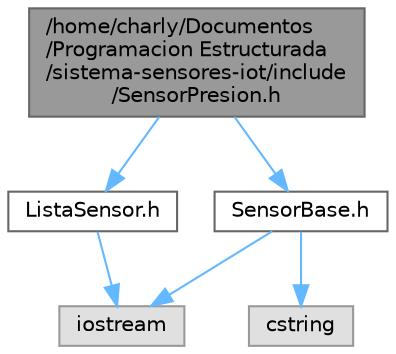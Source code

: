 digraph "/home/charly/Documentos/Programacion Estructurada/sistema-sensores-iot/include/SensorPresion.h"
{
 // INTERACTIVE_SVG=YES
 // LATEX_PDF_SIZE
  bgcolor="transparent";
  edge [fontname=Helvetica,fontsize=10,labelfontname=Helvetica,labelfontsize=10];
  node [fontname=Helvetica,fontsize=10,shape=box,height=0.2,width=0.4];
  Node1 [id="Node000001",label="/home/charly/Documentos\l/Programacion Estructurada\l/sistema-sensores-iot/include\l/SensorPresion.h",height=0.2,width=0.4,color="gray40", fillcolor="grey60", style="filled", fontcolor="black",tooltip="Sensor de presión atmosférica (valores enteros)"];
  Node1 -> Node2 [id="edge1_Node000001_Node000002",color="steelblue1",style="solid",tooltip=" "];
  Node2 [id="Node000002",label="SensorBase.h",height=0.2,width=0.4,color="grey40", fillcolor="white", style="filled",URL="$SensorBase_8h.html",tooltip="Clase base abstracta para todos los sensores."];
  Node2 -> Node3 [id="edge2_Node000002_Node000003",color="steelblue1",style="solid",tooltip=" "];
  Node3 [id="Node000003",label="iostream",height=0.2,width=0.4,color="grey60", fillcolor="#E0E0E0", style="filled",tooltip=" "];
  Node2 -> Node4 [id="edge3_Node000002_Node000004",color="steelblue1",style="solid",tooltip=" "];
  Node4 [id="Node000004",label="cstring",height=0.2,width=0.4,color="grey60", fillcolor="#E0E0E0", style="filled",tooltip=" "];
  Node1 -> Node5 [id="edge4_Node000001_Node000005",color="steelblue1",style="solid",tooltip=" "];
  Node5 [id="Node000005",label="ListaSensor.h",height=0.2,width=0.4,color="grey40", fillcolor="white", style="filled",URL="$ListaSensor_8h.html",tooltip="Lista enlazada genérica para almacenar lecturas de sensores."];
  Node5 -> Node3 [id="edge5_Node000005_Node000003",color="steelblue1",style="solid",tooltip=" "];
}
